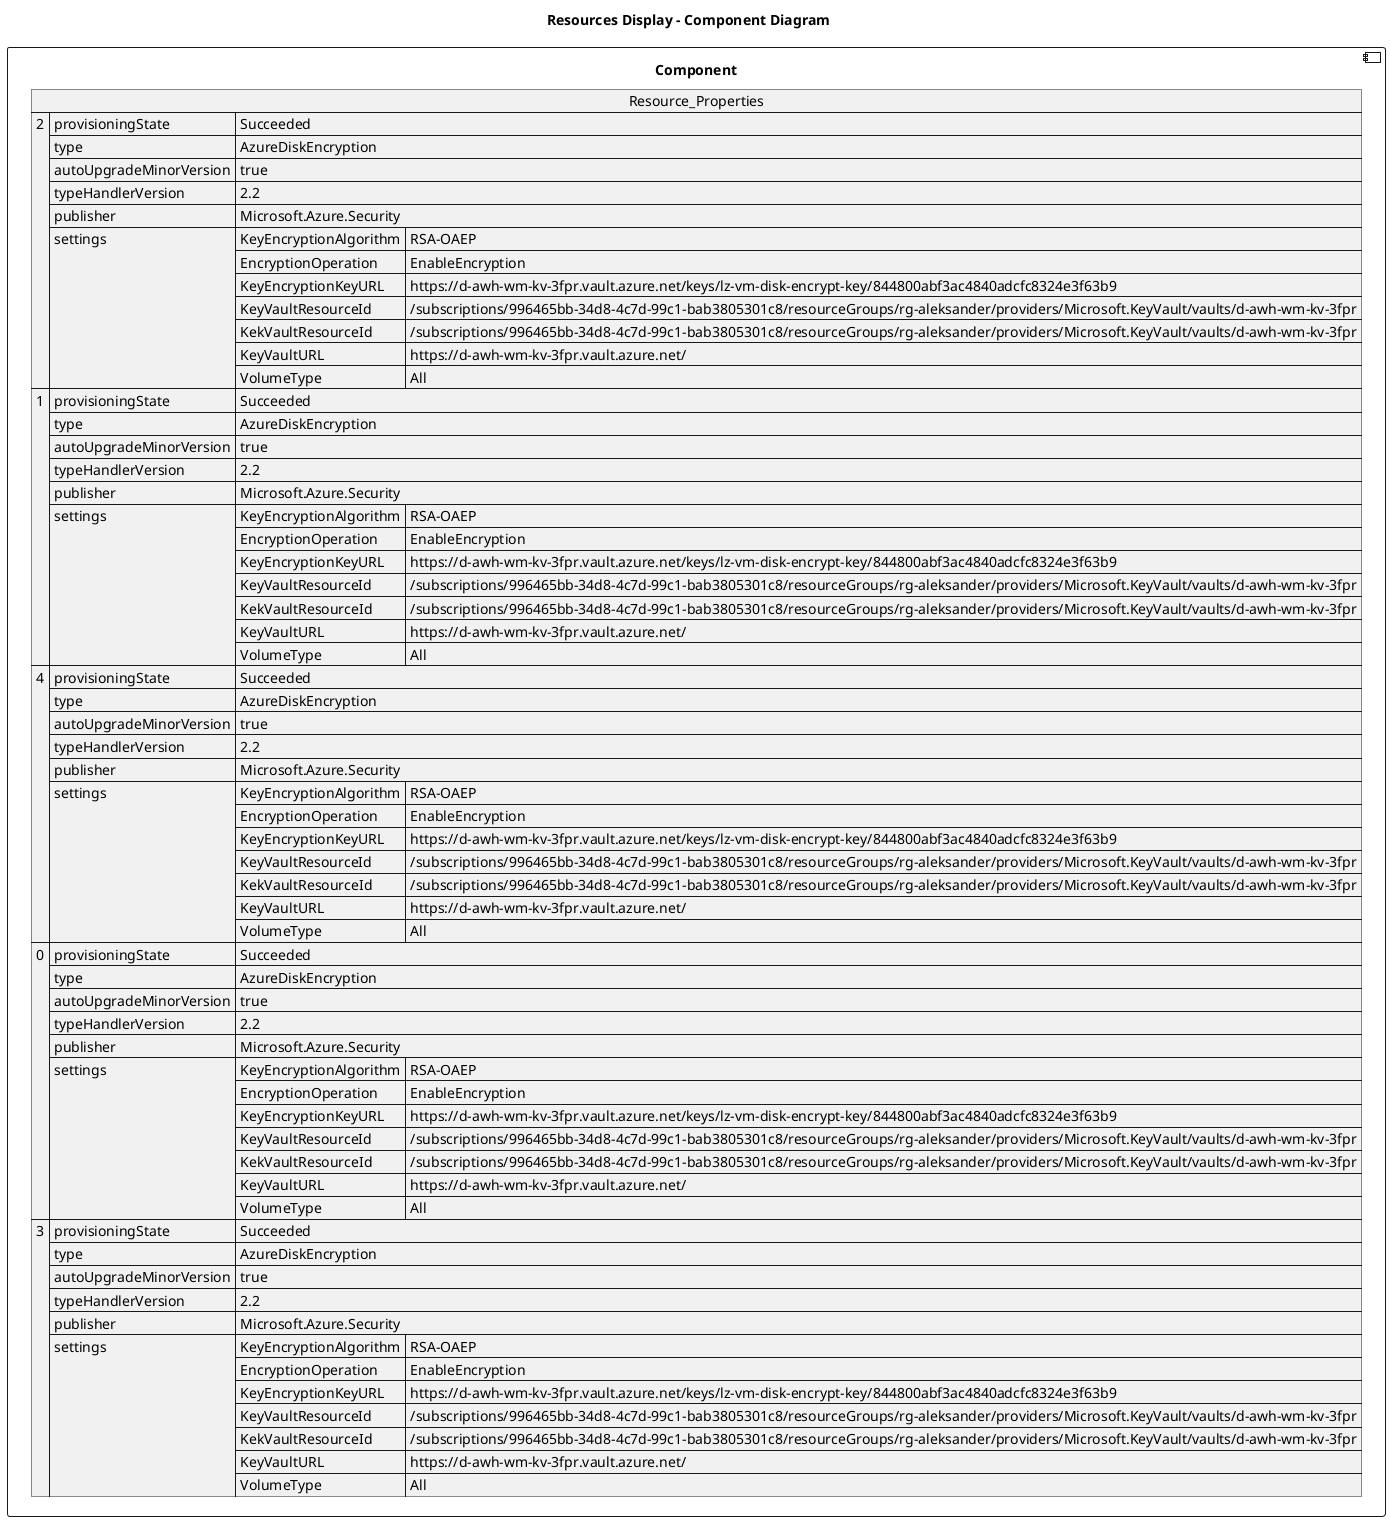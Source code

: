 @startuml

title Resources Display - Component Diagram

component Component {

json  Resource_Properties {
  "2": {
    "provisioningState": "Succeeded",
    "type": "AzureDiskEncryption",
    "autoUpgradeMinorVersion": true,
    "typeHandlerVersion": "2.2",
    "publisher": "Microsoft.Azure.Security",
    "settings": {
      "KeyEncryptionAlgorithm": "RSA-OAEP",
      "EncryptionOperation": "EnableEncryption",
      "KeyEncryptionKeyURL": "https://d-awh-wm-kv-3fpr.vault.azure.net/keys/lz-vm-disk-encrypt-key/844800abf3ac4840adcfc8324e3f63b9",
      "KeyVaultResourceId": "/subscriptions/996465bb-34d8-4c7d-99c1-bab3805301c8/resourceGroups/rg-aleksander/providers/Microsoft.KeyVault/vaults/d-awh-wm-kv-3fpr",
      "KekVaultResourceId": "/subscriptions/996465bb-34d8-4c7d-99c1-bab3805301c8/resourceGroups/rg-aleksander/providers/Microsoft.KeyVault/vaults/d-awh-wm-kv-3fpr",
      "KeyVaultURL": "https://d-awh-wm-kv-3fpr.vault.azure.net/",
      "VolumeType": "All"
    }
  },
  "1": {
    "provisioningState": "Succeeded",
    "type": "AzureDiskEncryption",
    "autoUpgradeMinorVersion": true,
    "typeHandlerVersion": "2.2",
    "publisher": "Microsoft.Azure.Security",
    "settings": {
      "KeyEncryptionAlgorithm": "RSA-OAEP",
      "EncryptionOperation": "EnableEncryption",
      "KeyEncryptionKeyURL": "https://d-awh-wm-kv-3fpr.vault.azure.net/keys/lz-vm-disk-encrypt-key/844800abf3ac4840adcfc8324e3f63b9",
      "KeyVaultResourceId": "/subscriptions/996465bb-34d8-4c7d-99c1-bab3805301c8/resourceGroups/rg-aleksander/providers/Microsoft.KeyVault/vaults/d-awh-wm-kv-3fpr",
      "KekVaultResourceId": "/subscriptions/996465bb-34d8-4c7d-99c1-bab3805301c8/resourceGroups/rg-aleksander/providers/Microsoft.KeyVault/vaults/d-awh-wm-kv-3fpr",
      "KeyVaultURL": "https://d-awh-wm-kv-3fpr.vault.azure.net/",
      "VolumeType": "All"
    }
  },
  "4": {
    "provisioningState": "Succeeded",
    "type": "AzureDiskEncryption",
    "autoUpgradeMinorVersion": true,
    "typeHandlerVersion": "2.2",
    "publisher": "Microsoft.Azure.Security",
    "settings": {
      "KeyEncryptionAlgorithm": "RSA-OAEP",
      "EncryptionOperation": "EnableEncryption",
      "KeyEncryptionKeyURL": "https://d-awh-wm-kv-3fpr.vault.azure.net/keys/lz-vm-disk-encrypt-key/844800abf3ac4840adcfc8324e3f63b9",
      "KeyVaultResourceId": "/subscriptions/996465bb-34d8-4c7d-99c1-bab3805301c8/resourceGroups/rg-aleksander/providers/Microsoft.KeyVault/vaults/d-awh-wm-kv-3fpr",
      "KekVaultResourceId": "/subscriptions/996465bb-34d8-4c7d-99c1-bab3805301c8/resourceGroups/rg-aleksander/providers/Microsoft.KeyVault/vaults/d-awh-wm-kv-3fpr",
      "KeyVaultURL": "https://d-awh-wm-kv-3fpr.vault.azure.net/",
      "VolumeType": "All"
    }
  },
  "0": {
    "provisioningState": "Succeeded",
    "type": "AzureDiskEncryption",
    "autoUpgradeMinorVersion": true,
    "typeHandlerVersion": "2.2",
    "publisher": "Microsoft.Azure.Security",
    "settings": {
      "KeyEncryptionAlgorithm": "RSA-OAEP",
      "EncryptionOperation": "EnableEncryption",
      "KeyEncryptionKeyURL": "https://d-awh-wm-kv-3fpr.vault.azure.net/keys/lz-vm-disk-encrypt-key/844800abf3ac4840adcfc8324e3f63b9",
      "KeyVaultResourceId": "/subscriptions/996465bb-34d8-4c7d-99c1-bab3805301c8/resourceGroups/rg-aleksander/providers/Microsoft.KeyVault/vaults/d-awh-wm-kv-3fpr",
      "KekVaultResourceId": "/subscriptions/996465bb-34d8-4c7d-99c1-bab3805301c8/resourceGroups/rg-aleksander/providers/Microsoft.KeyVault/vaults/d-awh-wm-kv-3fpr",
      "KeyVaultURL": "https://d-awh-wm-kv-3fpr.vault.azure.net/",
      "VolumeType": "All"
    }
  },
  "3": {
    "provisioningState": "Succeeded",
    "type": "AzureDiskEncryption",
    "autoUpgradeMinorVersion": true,
    "typeHandlerVersion": "2.2",
    "publisher": "Microsoft.Azure.Security",
    "settings": {
      "KeyEncryptionAlgorithm": "RSA-OAEP",
      "EncryptionOperation": "EnableEncryption",
      "KeyEncryptionKeyURL": "https://d-awh-wm-kv-3fpr.vault.azure.net/keys/lz-vm-disk-encrypt-key/844800abf3ac4840adcfc8324e3f63b9",
      "KeyVaultResourceId": "/subscriptions/996465bb-34d8-4c7d-99c1-bab3805301c8/resourceGroups/rg-aleksander/providers/Microsoft.KeyVault/vaults/d-awh-wm-kv-3fpr",
      "KekVaultResourceId": "/subscriptions/996465bb-34d8-4c7d-99c1-bab3805301c8/resourceGroups/rg-aleksander/providers/Microsoft.KeyVault/vaults/d-awh-wm-kv-3fpr",
      "KeyVaultURL": "https://d-awh-wm-kv-3fpr.vault.azure.net/",
      "VolumeType": "All"
    }
  }
}
}
@enduml
